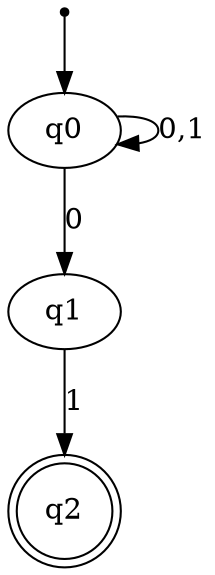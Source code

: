 digraph {
		inic[shape=point];
    inic->q0 ;
		q0->q0 [label="0,1"];
    q0->q1 [label="0"];
    q1->q2 [label="1"];
    
    q2[shape=doublecircle];
}
